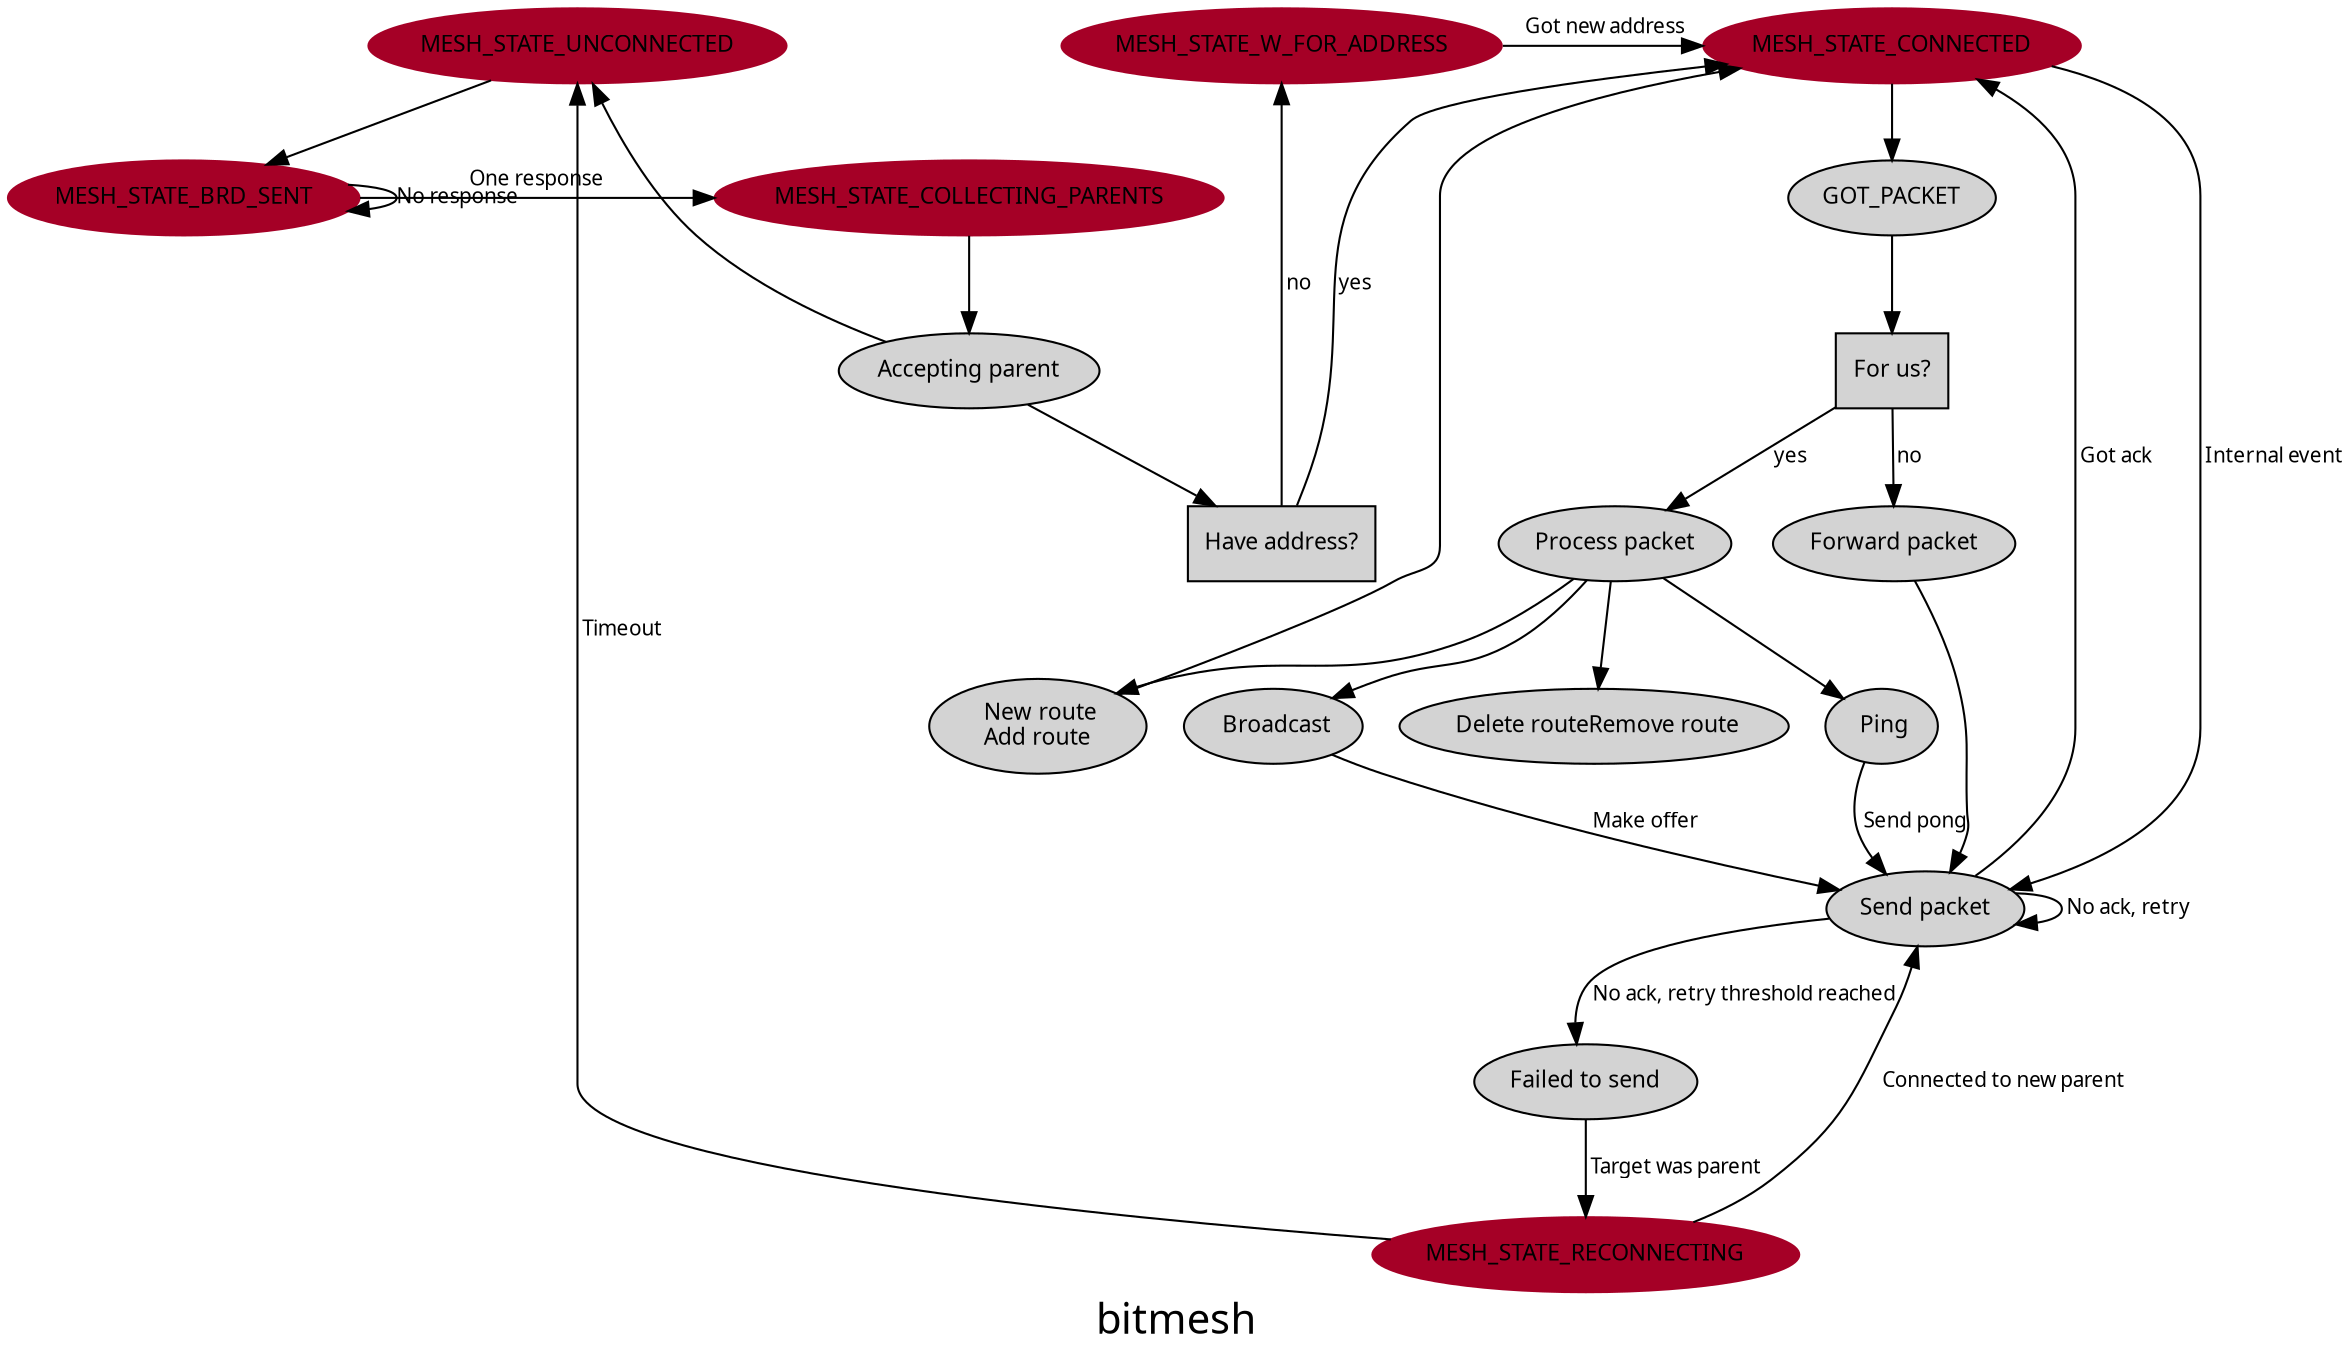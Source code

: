 digraph graph_name {
        graph [
    charset = "UTF-8";
    label = "bitmesh",
    // labelloc = "t",
    // labeljust = "c",
    // bgcolor = "#343434",
    // fontcolor = white,
    fontsize = 20,
    fontname = "Migu 1M",
    // style = "filled",
    rankdir = TB,
    // margin = 1,
    // splines = spline,
    // ranksep = 1.0,
    // nodesep = 0.9
  ];

  node [
    colorscheme = "rdylgn11"
    style = "solid,filled",
    fontsize = 11,
    // fontcolor = 6,
    fontname = "Migu 1M",
    // color = 7,
    // fillcolor = 11,
    // fixedsize = true,
    // height = 0.6,
    // width = 1.2
  ];

  edge [
    style = solid,
    fontsize = 10,
    // fontcolor = white,
    fontname = "Migu 1M",
    // color = white,
    // labelfloat = true,
    // labeldistance = 2.5,
    // labelangle = 70
  ];


  // node define
  MESH_STATE_UNCONNECTED [color=1];
  MESH_STATE_BRD_SENT [color=1];
  MESH_STATE_CONNECTED [color=1];
  MESH_STATE_W_FOR_ADDRESS [color=1];
  MESH_STATE_COLLECTING_PARENTS [color=1];
  MESH_STATE_RECONNECTING [color=1];

  ACCEPT_PARENT [label="Accepting parent"];
  HAVE_ADDRESS [label="Have address?", shape=box]
  FOR_US        [label="For us?", shape=box]
  FORWARD_PACKET [label="Forward packet"]
  PROCESS_PACKET [label="Process packet"]
  SEND_PACKET [label="Send packet"]
  FAILED_TO_SEND [label="Failed to send"]

  PACKET_NEW_ROUTE [label=" New route\nAdd route"]
  PACKET_DEL_ROUTE [label=" Delete route\Remove route"]
  PACKET_BROADCAST [label=" Broadcast"]
  PACKET_PING      [label=" Ping"]
  // subgraph {
  //         rank = same; MESH_STATE_UNCONNECTED; MESH_STATE_BRD_SENT; MESH_STATE_CONNECTED; MESH_STATE_W_FOR_ADDRESS; MESH_STATE_COLLECTING_PARENTS; MESH_STATE_RECONNECTING;
  // }

  subgraph {
          rank = same;
          FORWARD_PACKET;
          PROCESS_PACKET;
  }

  subgraph {
          rank = same;
          PACKET_BROADCAST;
          PACKET_PING;
          PACKET_NEW_ROUTE;
          PACKET_DEL_ROUTE
  }

  subgraph {
          rank = same;
          MESH_STATE_W_FOR_ADDRESS;
          MESH_STATE_CONNECTED;
          MESH_STATE_UNCONNECTED;

  }

  subgraph {
          rank = same;
          MESH_STATE_COLLECTING_PARENTS;
          MESH_STATE_BRD_SENT;

  }
  // edge define
  MESH_STATE_UNCONNECTED -> MESH_STATE_BRD_SENT;
  MESH_STATE_BRD_SENT -> MESH_STATE_BRD_SENT [label="No response"];
  MESH_STATE_BRD_SENT -> MESH_STATE_COLLECTING_PARENTS [label="One response"];
  MESH_STATE_COLLECTING_PARENTS -> ACCEPT_PARENT;
  ACCEPT_PARENT -> MESH_STATE_UNCONNECTED;
  ACCEPT_PARENT -> HAVE_ADDRESS;
  HAVE_ADDRESS -> MESH_STATE_CONNECTED [label=" yes"];
  HAVE_ADDRESS -> MESH_STATE_W_FOR_ADDRESS [label=" no"];
  MESH_STATE_W_FOR_ADDRESS -> MESH_STATE_CONNECTED [label=" Got new address"]
  MESH_STATE_CONNECTED -> GOT_PACKET
  GOT_PACKET -> FOR_US
  FOR_US -> FORWARD_PACKET [label=" no"]
  FOR_US -> PROCESS_PACKET [label=" yes"]
  FORWARD_PACKET -> SEND_PACKET
  MESH_STATE_CONNECTED -> SEND_PACKET [label=" Internal event"]
  SEND_PACKET -> MESH_STATE_CONNECTED [label=" Got ack"]
  SEND_PACKET -> FAILED_TO_SEND [label=" No ack, retry threshold reached"]
  SEND_PACKET -> SEND_PACKET [label=" No ack, retry"]
  FAILED_TO_SEND -> MESH_STATE_RECONNECTING [label=" Target was parent"]
  MESH_STATE_RECONNECTING -> MESH_STATE_UNCONNECTED [label=" Timeout "]
  MESH_STATE_RECONNECTING -> SEND_PACKET [label=" Connected to new parent"]

  PROCESS_PACKET -> PACKET_PING
  PROCESS_PACKET -> PACKET_BROADCAST
  PACKET_BROADCAST -> SEND_PACKET [label=" Make offer"]
  PACKET_PING -> SEND_PACKET [label=" Send pong"]
  PROCESS_PACKET -> PACKET_NEW_ROUTE
  PACKET_NEW_ROUTE -> MESH_STATE_CONNECTED
  PROCESS_PACKET -> PACKET_DEL_ROUTE

}